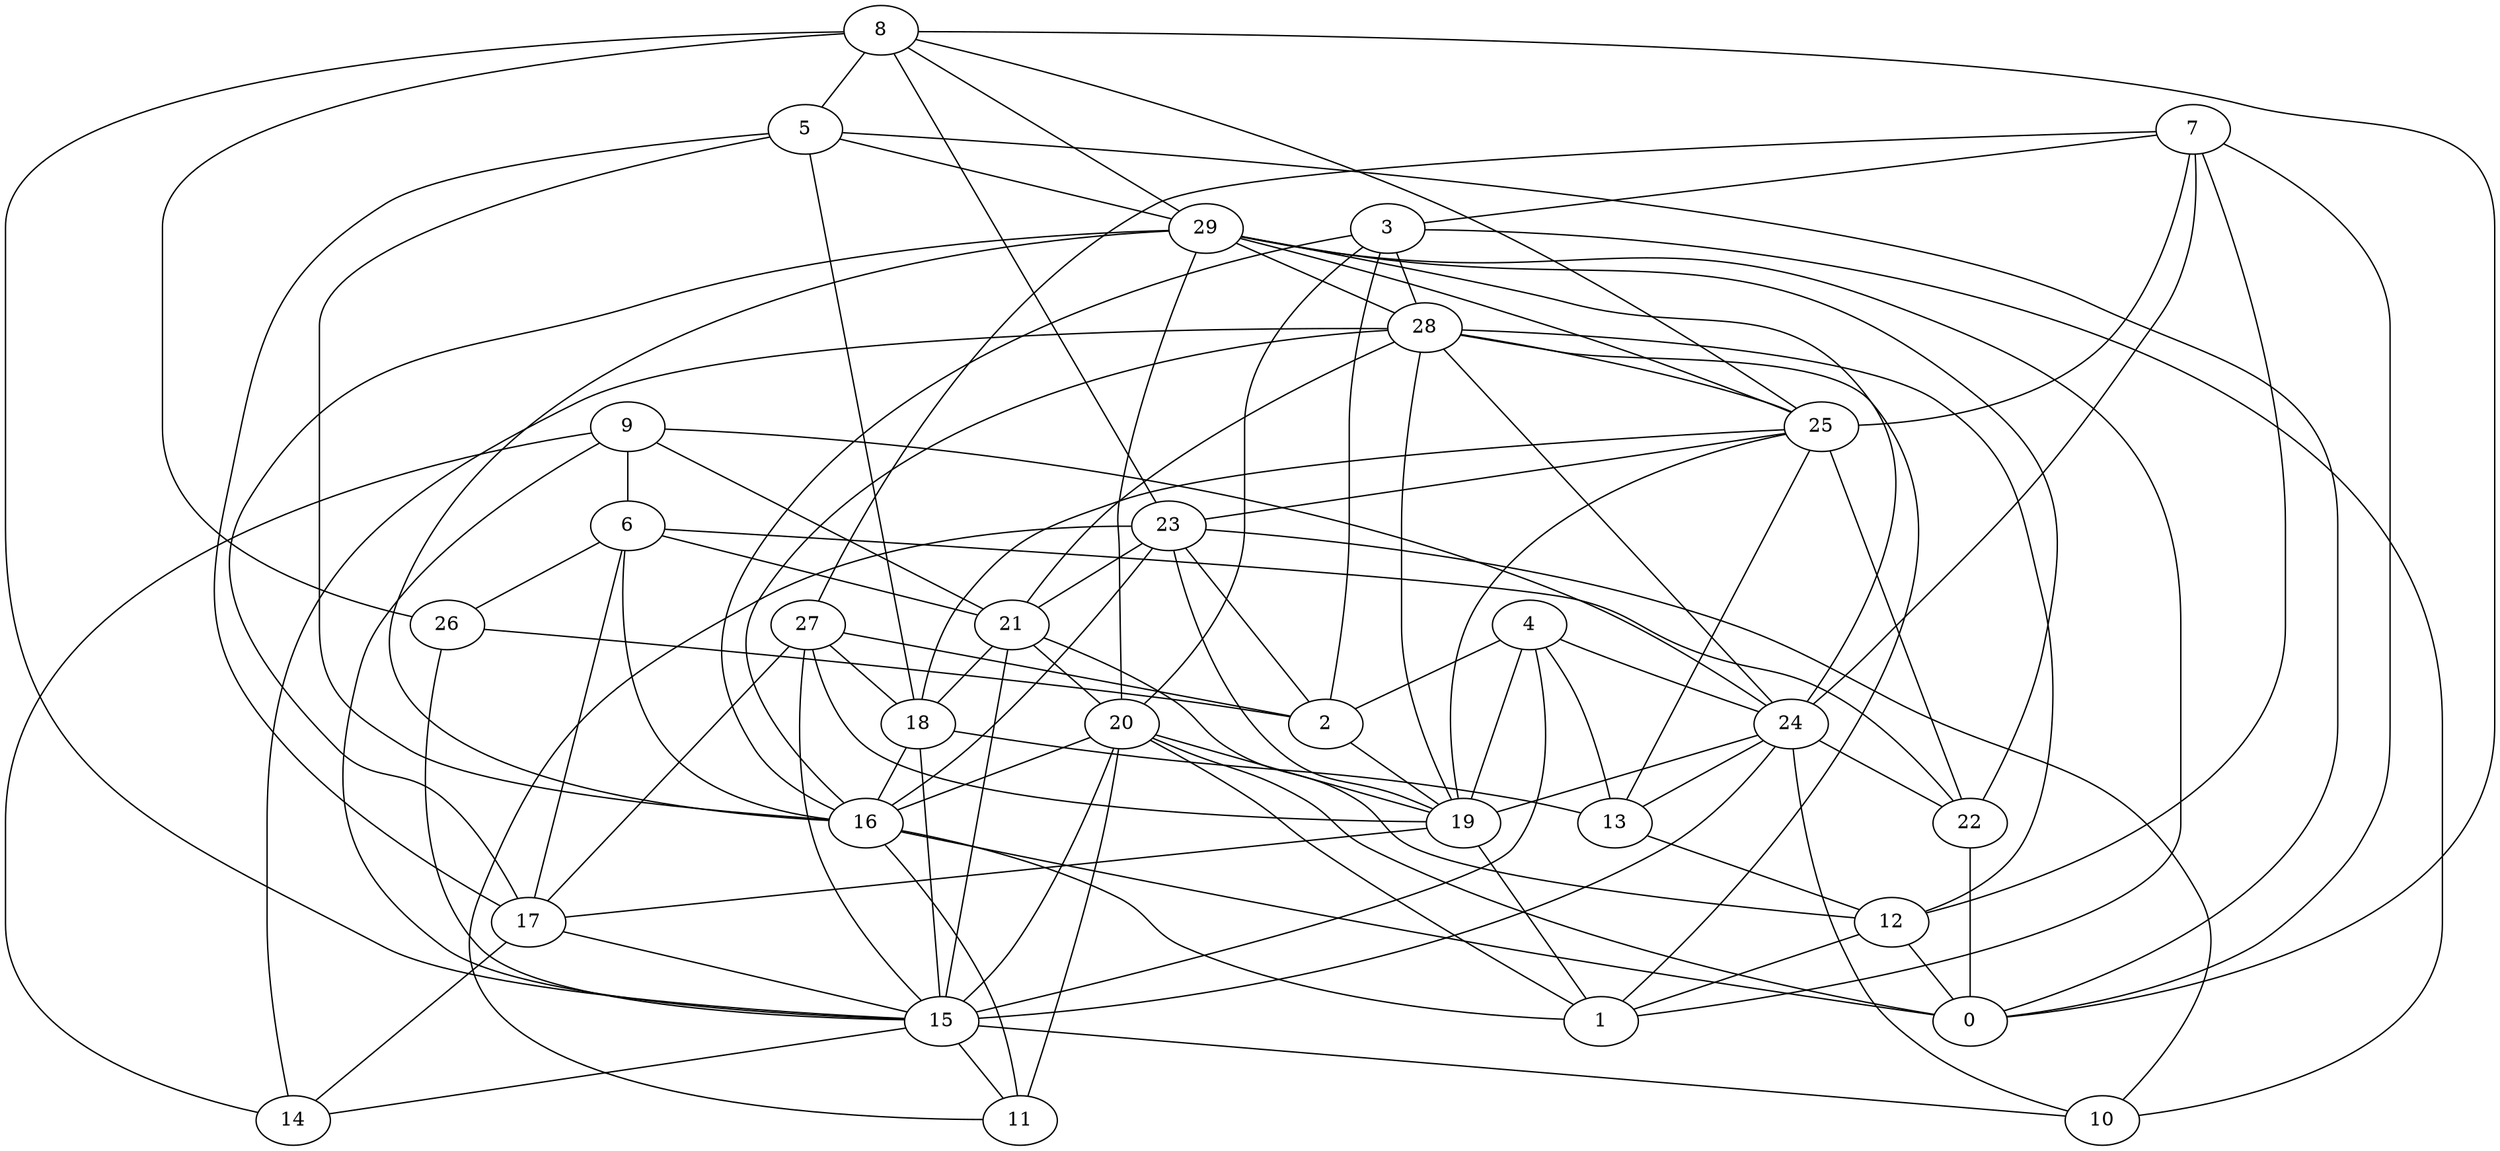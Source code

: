 digraph GG_graph {

subgraph G_graph {
edge [color = black]
"18" -> "16" [dir = none]
"20" -> "19" [dir = none]
"20" -> "0" [dir = none]
"20" -> "15" [dir = none]
"20" -> "11" [dir = none]
"24" -> "13" [dir = none]
"24" -> "19" [dir = none]
"16" -> "0" [dir = none]
"9" -> "24" [dir = none]
"9" -> "14" [dir = none]
"29" -> "17" [dir = none]
"29" -> "28" [dir = none]
"29" -> "1" [dir = none]
"13" -> "12" [dir = none]
"15" -> "11" [dir = none]
"15" -> "14" [dir = none]
"15" -> "10" [dir = none]
"26" -> "15" [dir = none]
"26" -> "2" [dir = none]
"17" -> "14" [dir = none]
"28" -> "12" [dir = none]
"28" -> "19" [dir = none]
"28" -> "21" [dir = none]
"28" -> "24" [dir = none]
"28" -> "1" [dir = none]
"28" -> "16" [dir = none]
"28" -> "14" [dir = none]
"19" -> "1" [dir = none]
"19" -> "17" [dir = none]
"3" -> "16" [dir = none]
"3" -> "20" [dir = none]
"3" -> "28" [dir = none]
"3" -> "10" [dir = none]
"6" -> "21" [dir = none]
"6" -> "26" [dir = none]
"6" -> "16" [dir = none]
"6" -> "22" [dir = none]
"7" -> "25" [dir = none]
"7" -> "0" [dir = none]
"7" -> "3" [dir = none]
"27" -> "15" [dir = none]
"27" -> "17" [dir = none]
"5" -> "17" [dir = none]
"5" -> "29" [dir = none]
"5" -> "18" [dir = none]
"4" -> "15" [dir = none]
"4" -> "19" [dir = none]
"4" -> "2" [dir = none]
"8" -> "0" [dir = none]
"8" -> "15" [dir = none]
"21" -> "20" [dir = none]
"21" -> "12" [dir = none]
"23" -> "10" [dir = none]
"23" -> "2" [dir = none]
"23" -> "21" [dir = none]
"2" -> "19" [dir = none]
"25" -> "22" [dir = none]
"25" -> "23" [dir = none]
"8" -> "23" [dir = none]
"23" -> "19" [dir = none]
"8" -> "5" [dir = none]
"27" -> "2" [dir = none]
"9" -> "15" [dir = none]
"29" -> "20" [dir = none]
"22" -> "0" [dir = none]
"29" -> "25" [dir = none]
"16" -> "11" [dir = none]
"18" -> "15" [dir = none]
"27" -> "18" [dir = none]
"27" -> "19" [dir = none]
"24" -> "15" [dir = none]
"12" -> "1" [dir = none]
"5" -> "16" [dir = none]
"20" -> "1" [dir = none]
"9" -> "6" [dir = none]
"3" -> "2" [dir = none]
"23" -> "11" [dir = none]
"9" -> "21" [dir = none]
"7" -> "24" [dir = none]
"4" -> "13" [dir = none]
"16" -> "1" [dir = none]
"20" -> "16" [dir = none]
"7" -> "27" [dir = none]
"8" -> "26" [dir = none]
"5" -> "0" [dir = none]
"24" -> "10" [dir = none]
"6" -> "17" [dir = none]
"18" -> "13" [dir = none]
"8" -> "25" [dir = none]
"21" -> "18" [dir = none]
"29" -> "16" [dir = none]
"17" -> "15" [dir = none]
"25" -> "13" [dir = none]
"25" -> "19" [dir = none]
"29" -> "24" [dir = none]
"7" -> "12" [dir = none]
"29" -> "22" [dir = none]
"12" -> "0" [dir = none]
"28" -> "25" [dir = none]
"24" -> "22" [dir = none]
"4" -> "24" [dir = none]
"21" -> "15" [dir = none]
"8" -> "29" [dir = none]
"25" -> "18" [dir = none]
"23" -> "16" [dir = none]
}

}
